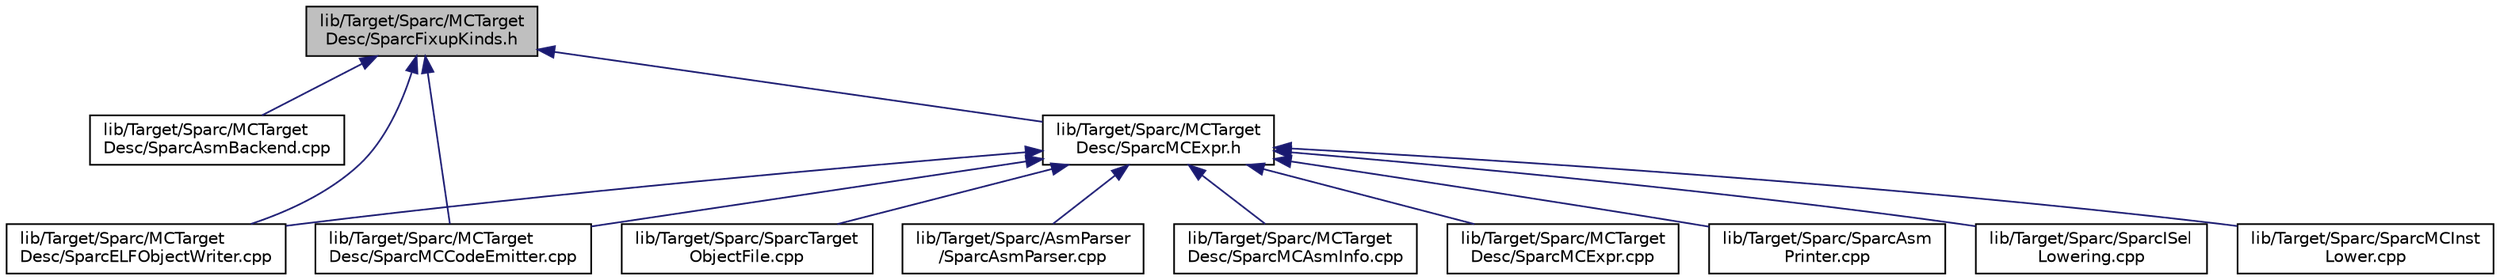digraph "lib/Target/Sparc/MCTargetDesc/SparcFixupKinds.h"
{
 // LATEX_PDF_SIZE
  bgcolor="transparent";
  edge [fontname="Helvetica",fontsize="10",labelfontname="Helvetica",labelfontsize="10"];
  node [fontname="Helvetica",fontsize="10",shape="box"];
  Node1 [label="lib/Target/Sparc/MCTarget\lDesc/SparcFixupKinds.h",height=0.2,width=0.4,color="black", fillcolor="grey75", style="filled", fontcolor="black",tooltip=" "];
  Node1 -> Node2 [dir="back",color="midnightblue",fontsize="10",style="solid",fontname="Helvetica"];
  Node2 [label="lib/Target/Sparc/MCTarget\lDesc/SparcAsmBackend.cpp",height=0.2,width=0.4,color="black",URL="$SparcAsmBackend_8cpp.html",tooltip=" "];
  Node1 -> Node3 [dir="back",color="midnightblue",fontsize="10",style="solid",fontname="Helvetica"];
  Node3 [label="lib/Target/Sparc/MCTarget\lDesc/SparcELFObjectWriter.cpp",height=0.2,width=0.4,color="black",URL="$SparcELFObjectWriter_8cpp.html",tooltip=" "];
  Node1 -> Node4 [dir="back",color="midnightblue",fontsize="10",style="solid",fontname="Helvetica"];
  Node4 [label="lib/Target/Sparc/MCTarget\lDesc/SparcMCCodeEmitter.cpp",height=0.2,width=0.4,color="black",URL="$SparcMCCodeEmitter_8cpp.html",tooltip=" "];
  Node1 -> Node5 [dir="back",color="midnightblue",fontsize="10",style="solid",fontname="Helvetica"];
  Node5 [label="lib/Target/Sparc/MCTarget\lDesc/SparcMCExpr.h",height=0.2,width=0.4,color="black",URL="$SparcMCExpr_8h.html",tooltip=" "];
  Node5 -> Node6 [dir="back",color="midnightblue",fontsize="10",style="solid",fontname="Helvetica"];
  Node6 [label="lib/Target/Sparc/AsmParser\l/SparcAsmParser.cpp",height=0.2,width=0.4,color="black",URL="$SparcAsmParser_8cpp.html",tooltip=" "];
  Node5 -> Node3 [dir="back",color="midnightblue",fontsize="10",style="solid",fontname="Helvetica"];
  Node5 -> Node7 [dir="back",color="midnightblue",fontsize="10",style="solid",fontname="Helvetica"];
  Node7 [label="lib/Target/Sparc/MCTarget\lDesc/SparcMCAsmInfo.cpp",height=0.2,width=0.4,color="black",URL="$SparcMCAsmInfo_8cpp.html",tooltip=" "];
  Node5 -> Node4 [dir="back",color="midnightblue",fontsize="10",style="solid",fontname="Helvetica"];
  Node5 -> Node8 [dir="back",color="midnightblue",fontsize="10",style="solid",fontname="Helvetica"];
  Node8 [label="lib/Target/Sparc/MCTarget\lDesc/SparcMCExpr.cpp",height=0.2,width=0.4,color="black",URL="$SparcMCExpr_8cpp.html",tooltip=" "];
  Node5 -> Node9 [dir="back",color="midnightblue",fontsize="10",style="solid",fontname="Helvetica"];
  Node9 [label="lib/Target/Sparc/SparcAsm\lPrinter.cpp",height=0.2,width=0.4,color="black",URL="$SparcAsmPrinter_8cpp.html",tooltip=" "];
  Node5 -> Node10 [dir="back",color="midnightblue",fontsize="10",style="solid",fontname="Helvetica"];
  Node10 [label="lib/Target/Sparc/SparcISel\lLowering.cpp",height=0.2,width=0.4,color="black",URL="$SparcISelLowering_8cpp.html",tooltip=" "];
  Node5 -> Node11 [dir="back",color="midnightblue",fontsize="10",style="solid",fontname="Helvetica"];
  Node11 [label="lib/Target/Sparc/SparcMCInst\lLower.cpp",height=0.2,width=0.4,color="black",URL="$SparcMCInstLower_8cpp.html",tooltip=" "];
  Node5 -> Node12 [dir="back",color="midnightblue",fontsize="10",style="solid",fontname="Helvetica"];
  Node12 [label="lib/Target/Sparc/SparcTarget\lObjectFile.cpp",height=0.2,width=0.4,color="black",URL="$SparcTargetObjectFile_8cpp.html",tooltip=" "];
}
